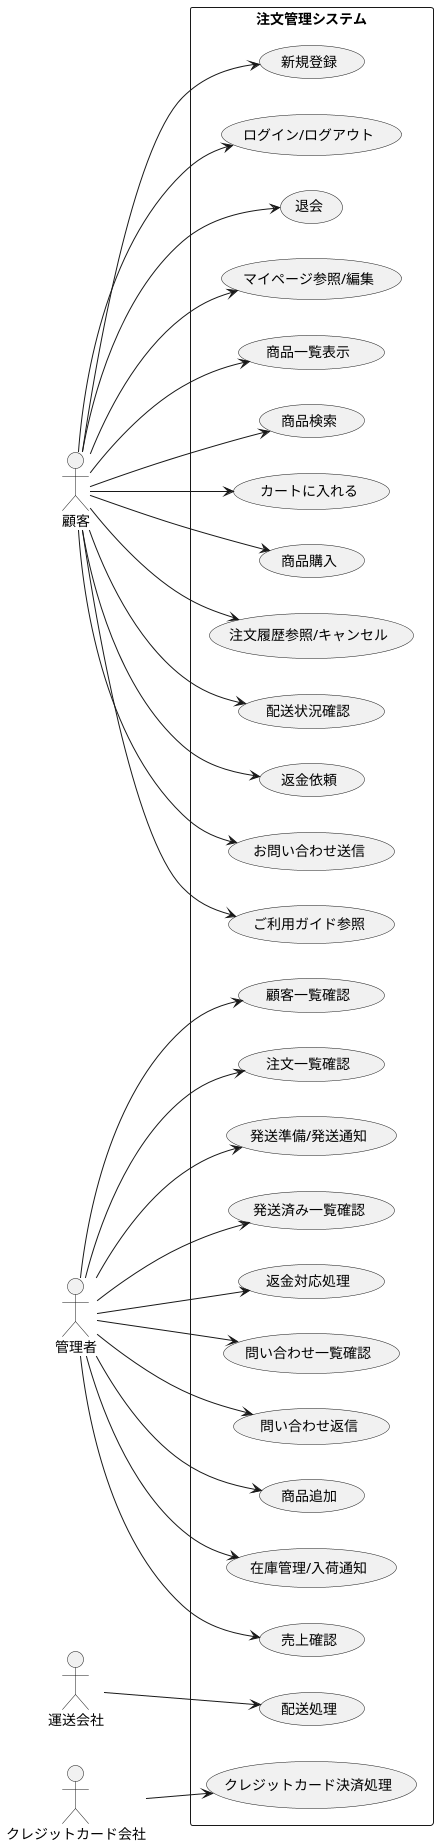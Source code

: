 @startuml  
left to right direction

actor Customer as "顧客"
actor Admin as "管理者"
actor Carrier as "運送会社"
actor CreditCompany as "クレジットカード会社"

rectangle "注文管理システム" {
  (新規登録) as UC1
  (ログイン/ログアウト) as UC2
  (退会) as UC3
  (マイページ参照/編集) as UC4
  (商品一覧表示) as UC5
  (商品検索) as UC6
  (カートに入れる) as UC7
  (商品購入) as UC8
  (注文履歴参照/キャンセル) as UC9
  (配送状況確認) as UC10
  (返金依頼) as UC12
  
  (お問い合わせ送信) as UC11
  (ご利用ガイド参照) as UC13

  (顧客一覧確認) as UC14
  (注文一覧確認) as UC15
  (発送準備/発送通知) as UC16
  (発送済み一覧確認) as UC17
  (返金対応処理) as UC18
  
  (問い合わせ一覧確認) as UC19
  (問い合わせ返信) as UC20
  
  (商品追加) as UC21
  (在庫管理/入荷通知) as UC22
  (売上確認) as UC23

  (配送処理) as UC24
  (クレジットカード決済処理) as UC25
}


Customer --> UC1
Customer --> UC2
Customer --> UC3
Customer --> UC4
Customer --> UC5
Customer --> UC6
Customer --> UC7
Customer --> UC8
Customer --> UC9
Customer --> UC10
Customer --> UC12
Customer --> UC11
Customer --> UC13


Admin --> UC14
Admin --> UC15
Admin --> UC16
Admin --> UC17
Admin --> UC18
Admin --> UC19
Admin --> UC20
Admin --> UC21
Admin --> UC22
Admin --> UC23


Carrier --> UC24
CreditCompany --> UC25

@enduml
